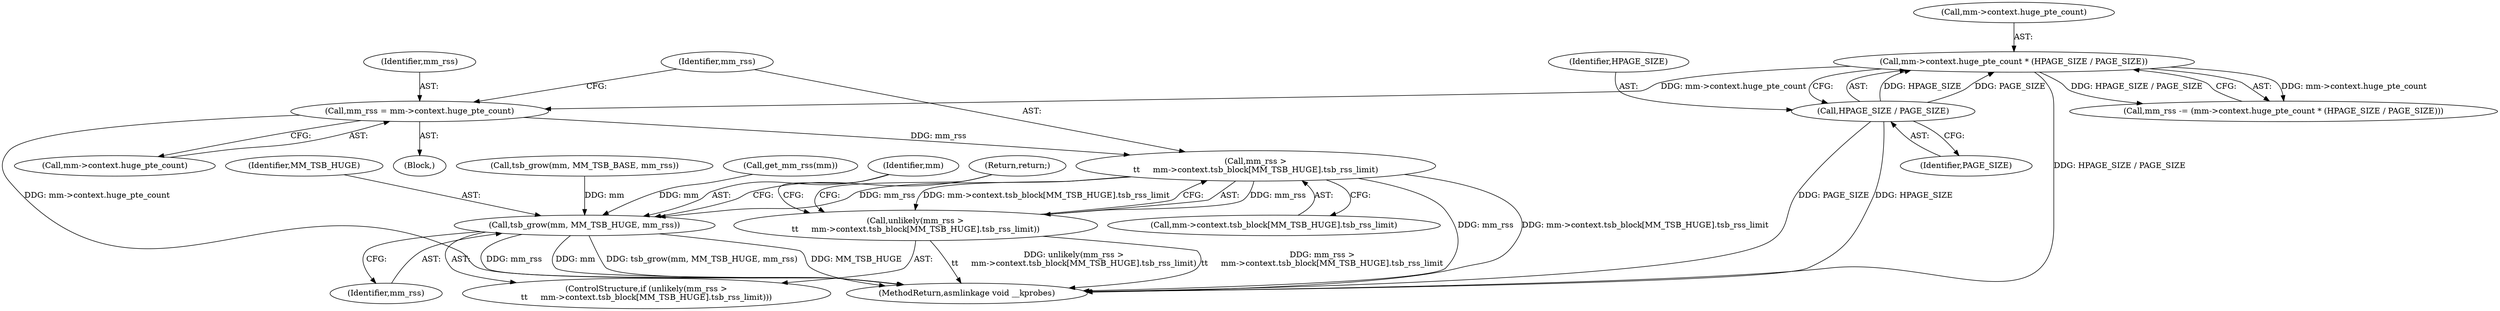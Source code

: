 digraph "0_linux_a8b0ca17b80e92faab46ee7179ba9e99ccb61233_44@array" {
"1000570" [label="(Call,mm_rss >\n\t\t     mm->context.tsb_block[MM_TSB_HUGE].tsb_rss_limit)"];
"1000561" [label="(Call,mm_rss = mm->context.huge_pte_count)"];
"1000535" [label="(Call,mm->context.huge_pte_count * (HPAGE_SIZE / PAGE_SIZE))"];
"1000541" [label="(Call,HPAGE_SIZE / PAGE_SIZE)"];
"1000569" [label="(Call,unlikely(mm_rss >\n\t\t     mm->context.tsb_block[MM_TSB_HUGE].tsb_rss_limit))"];
"1000581" [label="(Call,tsb_grow(mm, MM_TSB_HUGE, mm_rss))"];
"1000569" [label="(Call,unlikely(mm_rss >\n\t\t     mm->context.tsb_block[MM_TSB_HUGE].tsb_rss_limit))"];
"1000561" [label="(Call,mm_rss = mm->context.huge_pte_count)"];
"1000117" [label="(Block,)"];
"1000570" [label="(Call,mm_rss >\n\t\t     mm->context.tsb_block[MM_TSB_HUGE].tsb_rss_limit)"];
"1000563" [label="(Call,mm->context.huge_pte_count)"];
"1000585" [label="(Return,return;)"];
"1000536" [label="(Call,mm->context.huge_pte_count)"];
"1000583" [label="(Identifier,MM_TSB_HUGE)"];
"1000541" [label="(Call,HPAGE_SIZE / PAGE_SIZE)"];
"1000533" [label="(Call,mm_rss -= (mm->context.huge_pte_count * (HPAGE_SIZE / PAGE_SIZE)))"];
"1000571" [label="(Identifier,mm_rss)"];
"1000562" [label="(Identifier,mm_rss)"];
"1000535" [label="(Call,mm->context.huge_pte_count * (HPAGE_SIZE / PAGE_SIZE))"];
"1000582" [label="(Identifier,mm)"];
"1000658" [label="(MethodReturn,asmlinkage void __kprobes)"];
"1000542" [label="(Identifier,HPAGE_SIZE)"];
"1000557" [label="(Call,tsb_grow(mm, MM_TSB_BASE, mm_rss))"];
"1000568" [label="(ControlStructure,if (unlikely(mm_rss >\n\t\t     mm->context.tsb_block[MM_TSB_HUGE].tsb_rss_limit)))"];
"1000543" [label="(Identifier,PAGE_SIZE)"];
"1000572" [label="(Call,mm->context.tsb_block[MM_TSB_HUGE].tsb_rss_limit)"];
"1000581" [label="(Call,tsb_grow(mm, MM_TSB_HUGE, mm_rss))"];
"1000531" [label="(Call,get_mm_rss(mm))"];
"1000584" [label="(Identifier,mm_rss)"];
"1000570" -> "1000569"  [label="AST: "];
"1000570" -> "1000572"  [label="CFG: "];
"1000571" -> "1000570"  [label="AST: "];
"1000572" -> "1000570"  [label="AST: "];
"1000569" -> "1000570"  [label="CFG: "];
"1000570" -> "1000658"  [label="DDG: mm_rss"];
"1000570" -> "1000658"  [label="DDG: mm->context.tsb_block[MM_TSB_HUGE].tsb_rss_limit"];
"1000570" -> "1000569"  [label="DDG: mm_rss"];
"1000570" -> "1000569"  [label="DDG: mm->context.tsb_block[MM_TSB_HUGE].tsb_rss_limit"];
"1000561" -> "1000570"  [label="DDG: mm_rss"];
"1000570" -> "1000581"  [label="DDG: mm_rss"];
"1000561" -> "1000117"  [label="AST: "];
"1000561" -> "1000563"  [label="CFG: "];
"1000562" -> "1000561"  [label="AST: "];
"1000563" -> "1000561"  [label="AST: "];
"1000571" -> "1000561"  [label="CFG: "];
"1000561" -> "1000658"  [label="DDG: mm->context.huge_pte_count"];
"1000535" -> "1000561"  [label="DDG: mm->context.huge_pte_count"];
"1000535" -> "1000533"  [label="AST: "];
"1000535" -> "1000541"  [label="CFG: "];
"1000536" -> "1000535"  [label="AST: "];
"1000541" -> "1000535"  [label="AST: "];
"1000533" -> "1000535"  [label="CFG: "];
"1000535" -> "1000658"  [label="DDG: HPAGE_SIZE / PAGE_SIZE"];
"1000535" -> "1000533"  [label="DDG: mm->context.huge_pte_count"];
"1000535" -> "1000533"  [label="DDG: HPAGE_SIZE / PAGE_SIZE"];
"1000541" -> "1000535"  [label="DDG: HPAGE_SIZE"];
"1000541" -> "1000535"  [label="DDG: PAGE_SIZE"];
"1000541" -> "1000543"  [label="CFG: "];
"1000542" -> "1000541"  [label="AST: "];
"1000543" -> "1000541"  [label="AST: "];
"1000541" -> "1000658"  [label="DDG: HPAGE_SIZE"];
"1000541" -> "1000658"  [label="DDG: PAGE_SIZE"];
"1000569" -> "1000568"  [label="AST: "];
"1000582" -> "1000569"  [label="CFG: "];
"1000585" -> "1000569"  [label="CFG: "];
"1000569" -> "1000658"  [label="DDG: unlikely(mm_rss >\n\t\t     mm->context.tsb_block[MM_TSB_HUGE].tsb_rss_limit)"];
"1000569" -> "1000658"  [label="DDG: mm_rss >\n\t\t     mm->context.tsb_block[MM_TSB_HUGE].tsb_rss_limit"];
"1000581" -> "1000568"  [label="AST: "];
"1000581" -> "1000584"  [label="CFG: "];
"1000582" -> "1000581"  [label="AST: "];
"1000583" -> "1000581"  [label="AST: "];
"1000584" -> "1000581"  [label="AST: "];
"1000585" -> "1000581"  [label="CFG: "];
"1000581" -> "1000658"  [label="DDG: MM_TSB_HUGE"];
"1000581" -> "1000658"  [label="DDG: mm_rss"];
"1000581" -> "1000658"  [label="DDG: mm"];
"1000581" -> "1000658"  [label="DDG: tsb_grow(mm, MM_TSB_HUGE, mm_rss)"];
"1000557" -> "1000581"  [label="DDG: mm"];
"1000531" -> "1000581"  [label="DDG: mm"];
}
